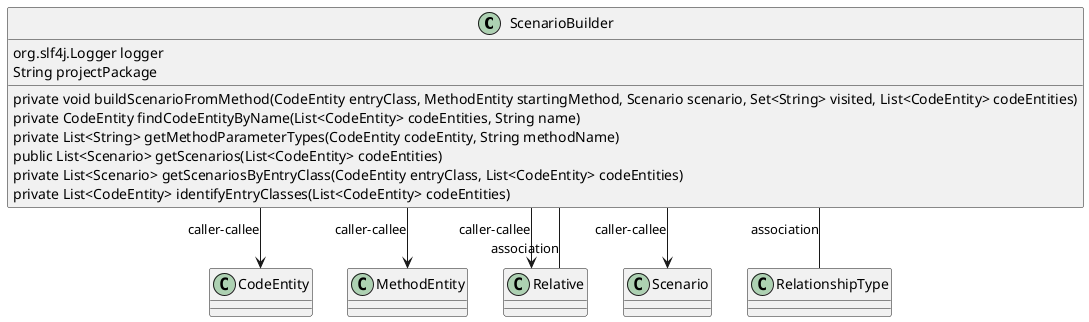 @startuml
skinparam linetype Ortho
class ScenarioBuilder {
    org.slf4j.Logger logger
    String projectPackage
    private void buildScenarioFromMethod(CodeEntity entryClass, MethodEntity startingMethod, Scenario scenario, Set<String> visited, List<CodeEntity> codeEntities)
    private CodeEntity findCodeEntityByName(List<CodeEntity> codeEntities, String name)
    private List<String> getMethodParameterTypes(CodeEntity codeEntity, String methodName)
    public List<Scenario> getScenarios(List<CodeEntity> codeEntities)
    private List<Scenario> getScenariosByEntryClass(CodeEntity entryClass, List<CodeEntity> codeEntities)
    private List<CodeEntity> identifyEntryClasses(List<CodeEntity> codeEntities)
}
ScenarioBuilder --> CodeEntity : caller-callee
ScenarioBuilder --> MethodEntity : caller-callee
ScenarioBuilder --> Relative : caller-callee
ScenarioBuilder --> Scenario : caller-callee
ScenarioBuilder -- RelationshipType : association
ScenarioBuilder -- Relative : association
@enduml
